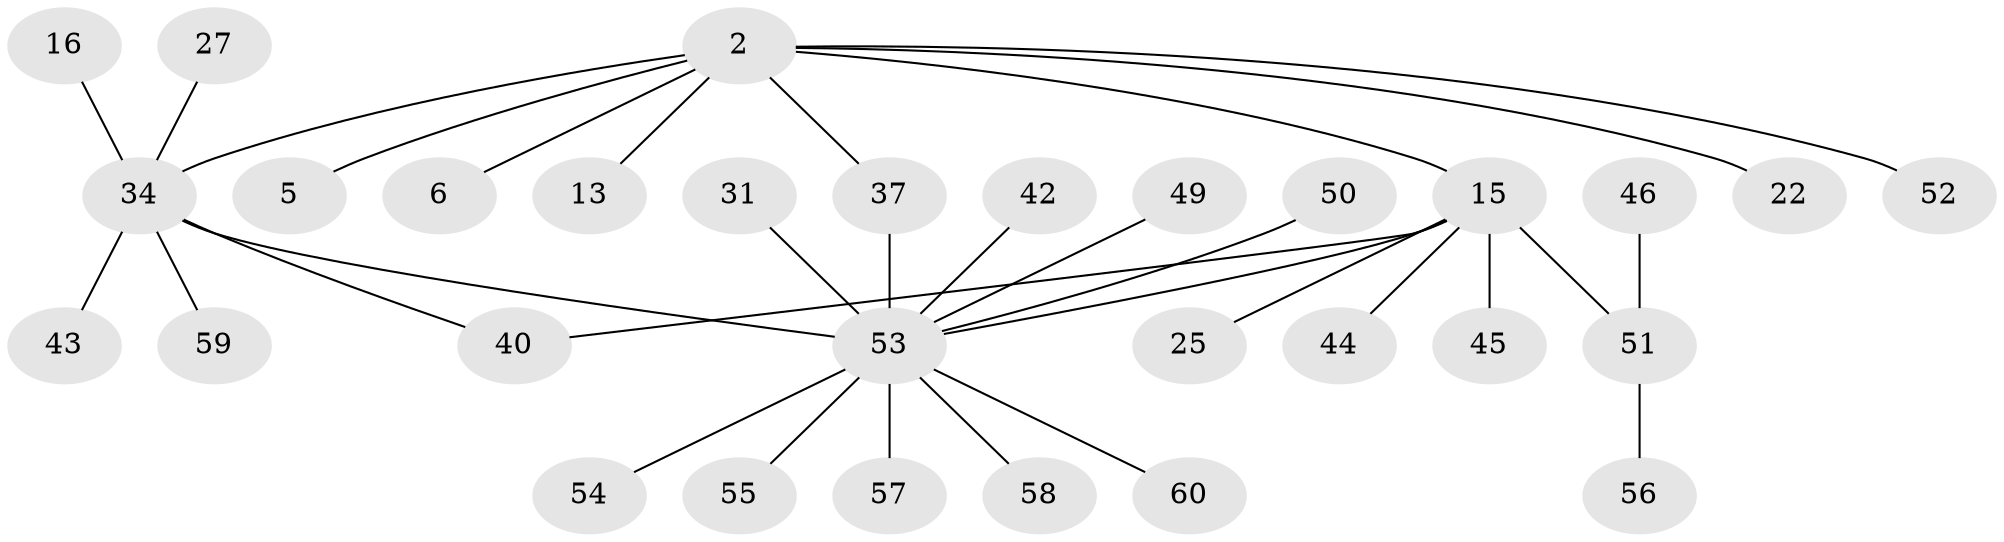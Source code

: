 // original degree distribution, {4: 0.08333333333333333, 10: 0.03333333333333333, 6: 0.016666666666666666, 1: 0.5166666666666667, 3: 0.08333333333333333, 2: 0.23333333333333334, 7: 0.03333333333333333}
// Generated by graph-tools (version 1.1) at 2025/50/03/04/25 21:50:45]
// undirected, 30 vertices, 32 edges
graph export_dot {
graph [start="1"]
  node [color=gray90,style=filled];
  2;
  5;
  6;
  13;
  15 [super="+1"];
  16;
  22;
  25;
  27;
  31;
  34 [super="+3"];
  37 [super="+10"];
  40;
  42 [super="+41"];
  43;
  44;
  45;
  46;
  49;
  50;
  51 [super="+28"];
  52 [super="+19+36"];
  53 [super="+29+32+35"];
  54;
  55 [super="+48"];
  56;
  57 [super="+20"];
  58;
  59;
  60 [super="+38+39+47"];
  2 -- 5;
  2 -- 6;
  2 -- 13;
  2 -- 15 [weight=2];
  2 -- 22;
  2 -- 34 [weight=2];
  2 -- 37;
  2 -- 52;
  15 -- 25;
  15 -- 44;
  15 -- 45;
  15 -- 40;
  15 -- 51 [weight=2];
  15 -- 53;
  16 -- 34;
  27 -- 34;
  31 -- 53;
  34 -- 40;
  34 -- 43;
  34 -- 59;
  34 -- 53 [weight=3];
  37 -- 53;
  42 -- 53;
  46 -- 51;
  49 -- 53;
  50 -- 53;
  51 -- 56;
  53 -- 54;
  53 -- 58;
  53 -- 57;
  53 -- 60;
  53 -- 55;
}
